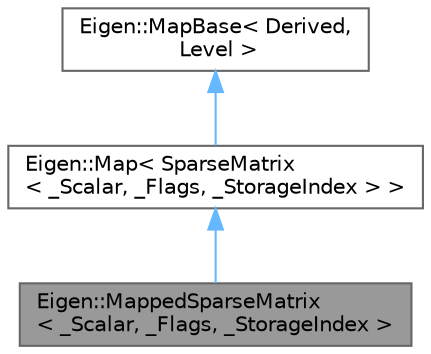 digraph "Eigen::MappedSparseMatrix&lt; _Scalar, _Flags, _StorageIndex &gt;"
{
 // LATEX_PDF_SIZE
  bgcolor="transparent";
  edge [fontname=Helvetica,fontsize=10,labelfontname=Helvetica,labelfontsize=10];
  node [fontname=Helvetica,fontsize=10,shape=box,height=0.2,width=0.4];
  Node1 [id="Node000001",label="Eigen::MappedSparseMatrix\l\< _Scalar, _Flags, _StorageIndex \>",height=0.2,width=0.4,color="gray40", fillcolor="grey60", style="filled", fontcolor="black",tooltip="Sparse matrix"];
  Node2 -> Node1 [id="edge3_Node000001_Node000002",dir="back",color="steelblue1",style="solid",tooltip=" "];
  Node2 [id="Node000002",label="Eigen::Map\< SparseMatrix\l\< _Scalar, _Flags, _StorageIndex \> \>",height=0.2,width=0.4,color="gray40", fillcolor="white", style="filled",URL="$class_eigen_1_1_map.html",tooltip=" "];
  Node3 -> Node2 [id="edge4_Node000002_Node000003",dir="back",color="steelblue1",style="solid",tooltip=" "];
  Node3 [id="Node000003",label="Eigen::MapBase\< Derived,\l Level \>",height=0.2,width=0.4,color="gray40", fillcolor="white", style="filled",URL="$class_eigen_1_1_map_base.html",tooltip=" "];
}
